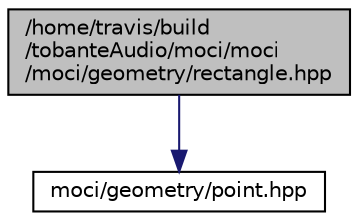 digraph "/home/travis/build/tobanteAudio/moci/moci/moci/geometry/rectangle.hpp"
{
  edge [fontname="Helvetica",fontsize="10",labelfontname="Helvetica",labelfontsize="10"];
  node [fontname="Helvetica",fontsize="10",shape=record];
  Node0 [label="/home/travis/build\l/tobanteAudio/moci/moci\l/moci/geometry/rectangle.hpp",height=0.2,width=0.4,color="black", fillcolor="grey75", style="filled", fontcolor="black"];
  Node0 -> Node1 [color="midnightblue",fontsize="10",style="solid",fontname="Helvetica"];
  Node1 [label="moci/geometry/point.hpp",height=0.2,width=0.4,color="black", fillcolor="white", style="filled",URL="$point_8hpp.html"];
}
